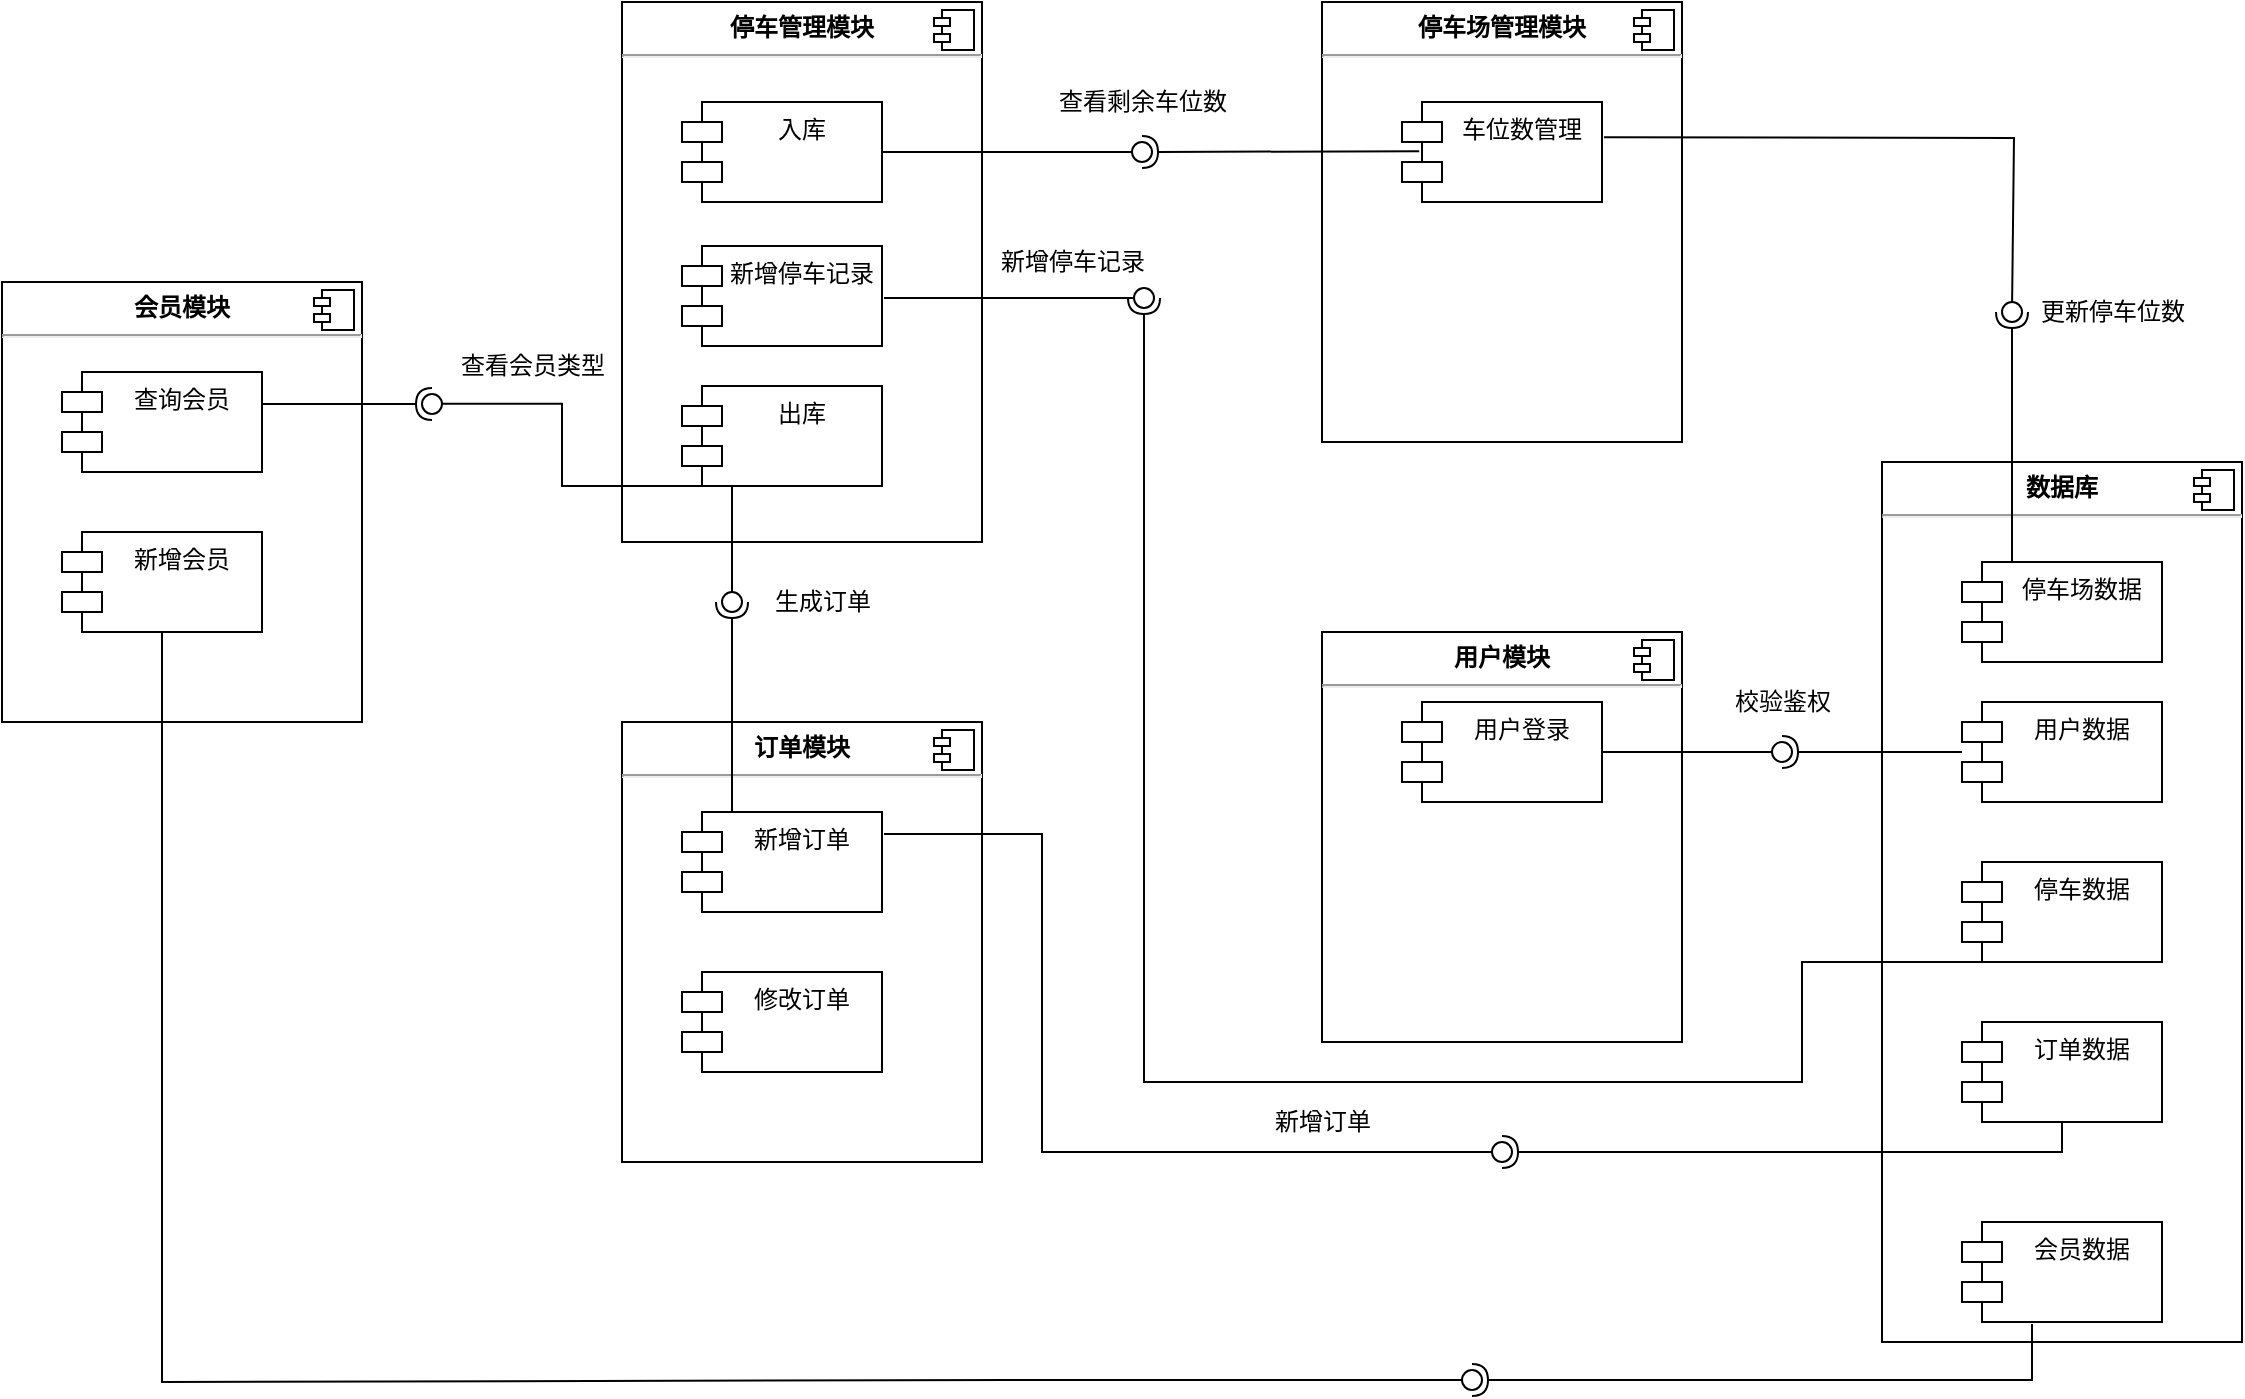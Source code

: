 <mxfile version="13.2.2" type="device"><diagram id="E44P9Gtw0PbwGhS8ptHA" name="第 1 页"><mxGraphModel dx="3538" dy="1044" grid="1" gridSize="10" guides="1" tooltips="1" connect="1" arrows="1" fold="1" page="1" pageScale="1" pageWidth="2000" pageHeight="1000" math="0" shadow="0"><root><mxCell id="0"/><mxCell id="1" parent="0"/><mxCell id="UajNU0ANGorw3RlbXJsz-13" value="&lt;p style=&quot;margin: 0px ; margin-top: 6px ; text-align: center&quot;&gt;&lt;b&gt;停车场管理模块&lt;/b&gt;&lt;/p&gt;&lt;hr&gt;&lt;p style=&quot;margin: 0px ; margin-left: 8px&quot;&gt;&lt;br&gt;&lt;/p&gt;" style="align=left;overflow=fill;html=1;dropTarget=0;" parent="1" vertex="1"><mxGeometry x="490" y="80" width="180" height="220" as="geometry"/></mxCell><mxCell id="UajNU0ANGorw3RlbXJsz-14" value="" style="shape=component;jettyWidth=8;jettyHeight=4;" parent="UajNU0ANGorw3RlbXJsz-13" vertex="1"><mxGeometry x="1" width="20" height="20" relative="1" as="geometry"><mxPoint x="-24" y="4" as="offset"/></mxGeometry></mxCell><mxCell id="UajNU0ANGorw3RlbXJsz-15" value="车位数管理" style="shape=module;align=left;spacingLeft=20;align=center;verticalAlign=top;" parent="1" vertex="1"><mxGeometry x="530" y="130" width="100" height="50" as="geometry"/></mxCell><mxCell id="UajNU0ANGorw3RlbXJsz-2" value="&lt;p style=&quot;margin: 0px ; margin-top: 6px ; text-align: center&quot;&gt;&lt;b&gt;停车管理模块&lt;/b&gt;&lt;/p&gt;&lt;hr&gt;&lt;p style=&quot;margin: 0px ; margin-left: 8px&quot;&gt;&lt;br&gt;&lt;/p&gt;" style="align=left;overflow=fill;html=1;dropTarget=0;" parent="1" vertex="1"><mxGeometry x="140" y="80" width="180" height="270" as="geometry"/></mxCell><mxCell id="UajNU0ANGorw3RlbXJsz-3" value="" style="shape=component;jettyWidth=8;jettyHeight=4;" parent="UajNU0ANGorw3RlbXJsz-2" vertex="1"><mxGeometry x="1" width="20" height="20" relative="1" as="geometry"><mxPoint x="-24" y="4" as="offset"/></mxGeometry></mxCell><mxCell id="UajNU0ANGorw3RlbXJsz-1" value="入库" style="shape=module;align=left;spacingLeft=20;align=center;verticalAlign=top;" parent="1" vertex="1"><mxGeometry x="170" y="130" width="100" height="50" as="geometry"/></mxCell><mxCell id="NkmOws3UhPQdw4rSE7Lo-21" style="edgeStyle=orthogonalEdgeStyle;rounded=0;orthogonalLoop=1;jettySize=auto;html=1;exitX=0.25;exitY=1;exitDx=0;exitDy=0;entryX=0.486;entryY=0.1;entryDx=0;entryDy=0;entryPerimeter=0;startArrow=none;startFill=0;endArrow=none;endFill=0;" edge="1" parent="1" source="UajNU0ANGorw3RlbXJsz-4" target="NkmOws3UhPQdw4rSE7Lo-18"><mxGeometry relative="1" as="geometry"><Array as="points"><mxPoint x="110" y="322"/><mxPoint x="110" y="281"/></Array></mxGeometry></mxCell><mxCell id="UajNU0ANGorw3RlbXJsz-4" value="出库" style="shape=module;align=left;spacingLeft=20;align=center;verticalAlign=top;" parent="1" vertex="1"><mxGeometry x="170" y="272" width="100" height="50" as="geometry"/></mxCell><mxCell id="UajNU0ANGorw3RlbXJsz-6" style="edgeStyle=orthogonalEdgeStyle;rounded=0;orthogonalLoop=1;jettySize=auto;html=1;exitX=0.5;exitY=1;exitDx=0;exitDy=0;" parent="1" source="UajNU0ANGorw3RlbXJsz-2" target="UajNU0ANGorw3RlbXJsz-2" edge="1"><mxGeometry relative="1" as="geometry"/></mxCell><mxCell id="UajNU0ANGorw3RlbXJsz-10" value="" style="rounded=0;orthogonalLoop=1;jettySize=auto;html=1;endArrow=none;endFill=0;" parent="1" source="UajNU0ANGorw3RlbXJsz-1" target="UajNU0ANGorw3RlbXJsz-12" edge="1"><mxGeometry relative="1" as="geometry"><mxPoint x="380" y="155" as="sourcePoint"/></mxGeometry></mxCell><mxCell id="UajNU0ANGorw3RlbXJsz-11" value="" style="rounded=0;orthogonalLoop=1;jettySize=auto;html=1;endArrow=halfCircle;endFill=0;entryX=0.5;entryY=0.5;entryDx=0;entryDy=0;endSize=6;strokeWidth=1;exitX=0.086;exitY=0.492;exitDx=0;exitDy=0;exitPerimeter=0;" parent="1" source="UajNU0ANGorw3RlbXJsz-15" target="UajNU0ANGorw3RlbXJsz-12" edge="1"><mxGeometry relative="1" as="geometry"><mxPoint x="420" y="155" as="sourcePoint"/></mxGeometry></mxCell><mxCell id="UajNU0ANGorw3RlbXJsz-12" value="" style="ellipse;whiteSpace=wrap;html=1;fontFamily=Helvetica;fontSize=12;fontColor=#000000;align=center;strokeColor=#000000;fillColor=#ffffff;points=[];aspect=fixed;resizable=0;" parent="1" vertex="1"><mxGeometry x="395" y="150" width="10" height="10" as="geometry"/></mxCell><mxCell id="UajNU0ANGorw3RlbXJsz-16" value="查看剩余车位数" style="text;html=1;align=center;verticalAlign=middle;resizable=0;points=[];autosize=1;" parent="1" vertex="1"><mxGeometry x="350" y="120" width="100" height="20" as="geometry"/></mxCell><mxCell id="UajNU0ANGorw3RlbXJsz-17" value="&lt;p style=&quot;margin: 0px ; margin-top: 6px ; text-align: center&quot;&gt;&lt;b&gt;用户模块&lt;/b&gt;&lt;/p&gt;&lt;hr&gt;&lt;p style=&quot;margin: 0px ; margin-left: 8px&quot;&gt;&lt;br&gt;&lt;/p&gt;" style="align=left;overflow=fill;html=1;dropTarget=0;" parent="1" vertex="1"><mxGeometry x="490" y="395" width="180" height="205" as="geometry"/></mxCell><mxCell id="UajNU0ANGorw3RlbXJsz-18" value="" style="shape=component;jettyWidth=8;jettyHeight=4;" parent="UajNU0ANGorw3RlbXJsz-17" vertex="1"><mxGeometry x="1" width="20" height="20" relative="1" as="geometry"><mxPoint x="-24" y="4" as="offset"/></mxGeometry></mxCell><mxCell id="UajNU0ANGorw3RlbXJsz-19" value="&lt;p style=&quot;margin: 0px ; margin-top: 6px ; text-align: center&quot;&gt;&lt;b&gt;数据库&lt;/b&gt;&lt;/p&gt;&lt;hr&gt;&lt;p style=&quot;margin: 0px ; margin-left: 8px&quot;&gt;&lt;br&gt;&lt;/p&gt;" style="align=left;overflow=fill;html=1;dropTarget=0;" parent="1" vertex="1"><mxGeometry x="770" y="310" width="180" height="440" as="geometry"/></mxCell><mxCell id="UajNU0ANGorw3RlbXJsz-20" value="" style="shape=component;jettyWidth=8;jettyHeight=4;" parent="UajNU0ANGorw3RlbXJsz-19" vertex="1"><mxGeometry x="1" width="20" height="20" relative="1" as="geometry"><mxPoint x="-24" y="4" as="offset"/></mxGeometry></mxCell><mxCell id="UajNU0ANGorw3RlbXJsz-21" value="用户数据" style="shape=module;align=left;spacingLeft=20;align=center;verticalAlign=top;" parent="1" vertex="1"><mxGeometry x="810" y="430" width="100" height="50" as="geometry"/></mxCell><mxCell id="UajNU0ANGorw3RlbXJsz-22" value="用户登录" style="shape=module;align=left;spacingLeft=20;align=center;verticalAlign=top;" parent="1" vertex="1"><mxGeometry x="530" y="430" width="100" height="50" as="geometry"/></mxCell><mxCell id="UajNU0ANGorw3RlbXJsz-26" value="" style="rounded=0;orthogonalLoop=1;jettySize=auto;html=1;endArrow=none;endFill=0;" parent="1" source="UajNU0ANGorw3RlbXJsz-22" target="UajNU0ANGorw3RlbXJsz-28" edge="1"><mxGeometry relative="1" as="geometry"><mxPoint x="700" y="455" as="sourcePoint"/></mxGeometry></mxCell><mxCell id="UajNU0ANGorw3RlbXJsz-27" value="" style="rounded=0;orthogonalLoop=1;jettySize=auto;html=1;endArrow=halfCircle;endFill=0;entryX=0.5;entryY=0.5;entryDx=0;entryDy=0;endSize=6;strokeWidth=1;" parent="1" source="UajNU0ANGorw3RlbXJsz-21" target="UajNU0ANGorw3RlbXJsz-28" edge="1"><mxGeometry relative="1" as="geometry"><mxPoint x="740" y="455" as="sourcePoint"/></mxGeometry></mxCell><mxCell id="UajNU0ANGorw3RlbXJsz-28" value="" style="ellipse;whiteSpace=wrap;html=1;fontFamily=Helvetica;fontSize=12;fontColor=#000000;align=center;strokeColor=#000000;fillColor=#ffffff;points=[];aspect=fixed;resizable=0;" parent="1" vertex="1"><mxGeometry x="715" y="450" width="10" height="10" as="geometry"/></mxCell><mxCell id="UajNU0ANGorw3RlbXJsz-29" value="校验鉴权" style="text;html=1;align=center;verticalAlign=middle;resizable=0;points=[];autosize=1;" parent="1" vertex="1"><mxGeometry x="690" y="420" width="60" height="20" as="geometry"/></mxCell><mxCell id="UajNU0ANGorw3RlbXJsz-30" value="" style="rounded=0;orthogonalLoop=1;jettySize=auto;html=1;endArrow=none;endFill=0;exitX=1.01;exitY=0.352;exitDx=0;exitDy=0;exitPerimeter=0;" parent="1" source="UajNU0ANGorw3RlbXJsz-15" target="UajNU0ANGorw3RlbXJsz-32" edge="1"><mxGeometry relative="1" as="geometry"><mxPoint x="860" y="160" as="sourcePoint"/><Array as="points"><mxPoint x="836" y="148"/></Array></mxGeometry></mxCell><mxCell id="UajNU0ANGorw3RlbXJsz-31" value="" style="rounded=0;orthogonalLoop=1;jettySize=auto;html=1;endArrow=halfCircle;endFill=0;entryX=0.5;entryY=0.5;entryDx=0;entryDy=0;endSize=6;strokeWidth=1;exitX=0.25;exitY=0;exitDx=0;exitDy=0;" parent="1" source="UajNU0ANGorw3RlbXJsz-35" target="UajNU0ANGorw3RlbXJsz-32" edge="1"><mxGeometry relative="1" as="geometry"><mxPoint x="860" y="320" as="sourcePoint"/></mxGeometry></mxCell><mxCell id="UajNU0ANGorw3RlbXJsz-32" value="" style="ellipse;whiteSpace=wrap;html=1;fontFamily=Helvetica;fontSize=12;fontColor=#000000;align=center;strokeColor=#000000;fillColor=#ffffff;points=[];aspect=fixed;resizable=0;" parent="1" vertex="1"><mxGeometry x="830" y="230" width="10" height="10" as="geometry"/></mxCell><mxCell id="UajNU0ANGorw3RlbXJsz-34" value="更新停车位数" style="text;html=1;align=center;verticalAlign=middle;resizable=0;points=[];autosize=1;" parent="1" vertex="1"><mxGeometry x="840" y="225" width="90" height="20" as="geometry"/></mxCell><mxCell id="UajNU0ANGorw3RlbXJsz-35" value="停车场数据" style="shape=module;align=left;spacingLeft=20;align=center;verticalAlign=top;" parent="1" vertex="1"><mxGeometry x="810" y="360" width="100" height="50" as="geometry"/></mxCell><mxCell id="UajNU0ANGorw3RlbXJsz-36" value="订单数据" style="shape=module;align=left;spacingLeft=20;align=center;verticalAlign=top;" parent="1" vertex="1"><mxGeometry x="810" y="590" width="100" height="50" as="geometry"/></mxCell><mxCell id="UajNU0ANGorw3RlbXJsz-37" value="&lt;p style=&quot;margin: 0px ; margin-top: 6px ; text-align: center&quot;&gt;&lt;b&gt;订单模块&lt;/b&gt;&lt;/p&gt;&lt;hr&gt;&lt;p style=&quot;margin: 0px ; margin-left: 8px&quot;&gt;&lt;br&gt;&lt;/p&gt;" style="align=left;overflow=fill;html=1;dropTarget=0;" parent="1" vertex="1"><mxGeometry x="140" y="440" width="180" height="220" as="geometry"/></mxCell><mxCell id="UajNU0ANGorw3RlbXJsz-38" value="" style="shape=component;jettyWidth=8;jettyHeight=4;" parent="UajNU0ANGorw3RlbXJsz-37" vertex="1"><mxGeometry x="1" width="20" height="20" relative="1" as="geometry"><mxPoint x="-24" y="4" as="offset"/></mxGeometry></mxCell><mxCell id="UajNU0ANGorw3RlbXJsz-39" value="新增订单" style="shape=module;align=left;spacingLeft=20;align=center;verticalAlign=top;" parent="1" vertex="1"><mxGeometry x="170" y="485" width="100" height="50" as="geometry"/></mxCell><mxCell id="UajNU0ANGorw3RlbXJsz-40" value="修改订单" style="shape=module;align=left;spacingLeft=20;align=center;verticalAlign=top;" parent="1" vertex="1"><mxGeometry x="170" y="565" width="100" height="50" as="geometry"/></mxCell><mxCell id="UajNU0ANGorw3RlbXJsz-41" value="" style="rounded=0;orthogonalLoop=1;jettySize=auto;html=1;endArrow=none;endFill=0;exitX=0.25;exitY=1;exitDx=0;exitDy=0;" parent="1" source="UajNU0ANGorw3RlbXJsz-4" target="UajNU0ANGorw3RlbXJsz-43" edge="1"><mxGeometry relative="1" as="geometry"><mxPoint x="185" y="251" as="sourcePoint"/></mxGeometry></mxCell><mxCell id="UajNU0ANGorw3RlbXJsz-42" value="" style="rounded=0;orthogonalLoop=1;jettySize=auto;html=1;endArrow=halfCircle;endFill=0;entryX=0.5;entryY=0.5;entryDx=0;entryDy=0;endSize=6;strokeWidth=1;exitX=0.25;exitY=0;exitDx=0;exitDy=0;" parent="1" source="UajNU0ANGorw3RlbXJsz-39" target="UajNU0ANGorw3RlbXJsz-43" edge="1"><mxGeometry relative="1" as="geometry"><mxPoint x="185" y="441" as="sourcePoint"/></mxGeometry></mxCell><mxCell id="UajNU0ANGorw3RlbXJsz-43" value="" style="ellipse;whiteSpace=wrap;html=1;fontFamily=Helvetica;fontSize=12;fontColor=#000000;align=center;strokeColor=#000000;fillColor=#ffffff;points=[];aspect=fixed;resizable=0;" parent="1" vertex="1"><mxGeometry x="190" y="375" width="10" height="10" as="geometry"/></mxCell><mxCell id="UajNU0ANGorw3RlbXJsz-44" value="生成订单" style="text;html=1;align=center;verticalAlign=middle;resizable=0;points=[];autosize=1;" parent="1" vertex="1"><mxGeometry x="210" y="370" width="60" height="20" as="geometry"/></mxCell><mxCell id="UajNU0ANGorw3RlbXJsz-54" value="" style="rounded=0;orthogonalLoop=1;jettySize=auto;html=1;endArrow=none;endFill=0;" parent="1" target="UajNU0ANGorw3RlbXJsz-56" edge="1"><mxGeometry relative="1" as="geometry"><mxPoint x="271" y="496" as="sourcePoint"/><Array as="points"><mxPoint x="350" y="496"/><mxPoint x="350" y="655"/></Array></mxGeometry></mxCell><mxCell id="UajNU0ANGorw3RlbXJsz-55" value="" style="rounded=0;orthogonalLoop=1;jettySize=auto;html=1;endArrow=halfCircle;endFill=0;entryX=0.5;entryY=0.5;entryDx=0;entryDy=0;endSize=6;strokeWidth=1;exitX=0.5;exitY=1;exitDx=0;exitDy=0;" parent="1" source="UajNU0ANGorw3RlbXJsz-36" target="UajNU0ANGorw3RlbXJsz-56" edge="1"><mxGeometry relative="1" as="geometry"><mxPoint x="460" y="705" as="sourcePoint"/><Array as="points"><mxPoint x="860" y="655"/></Array></mxGeometry></mxCell><mxCell id="UajNU0ANGorw3RlbXJsz-56" value="" style="ellipse;whiteSpace=wrap;html=1;fontFamily=Helvetica;fontSize=12;fontColor=#000000;align=center;strokeColor=#000000;fillColor=#ffffff;points=[];aspect=fixed;resizable=0;" parent="1" vertex="1"><mxGeometry x="575" y="650" width="10" height="10" as="geometry"/></mxCell><mxCell id="UajNU0ANGorw3RlbXJsz-57" value="新增订单" style="text;html=1;align=center;verticalAlign=middle;resizable=0;points=[];autosize=1;" parent="1" vertex="1"><mxGeometry x="460" y="630" width="60" height="20" as="geometry"/></mxCell><mxCell id="NkmOws3UhPQdw4rSE7Lo-1" value="&lt;p style=&quot;margin: 0px ; margin-top: 6px ; text-align: center&quot;&gt;&lt;b&gt;会员模块&lt;/b&gt;&lt;/p&gt;&lt;hr&gt;&lt;p style=&quot;margin: 0px ; margin-left: 8px&quot;&gt;&lt;br&gt;&lt;/p&gt;" style="align=left;overflow=fill;html=1;dropTarget=0;" vertex="1" parent="1"><mxGeometry x="-170" y="220" width="180" height="220" as="geometry"/></mxCell><mxCell id="NkmOws3UhPQdw4rSE7Lo-2" value="" style="shape=component;jettyWidth=8;jettyHeight=4;" vertex="1" parent="NkmOws3UhPQdw4rSE7Lo-1"><mxGeometry x="1" width="20" height="20" relative="1" as="geometry"><mxPoint x="-24" y="4" as="offset"/></mxGeometry></mxCell><mxCell id="NkmOws3UhPQdw4rSE7Lo-3" value="查询会员" style="shape=module;align=left;spacingLeft=20;align=center;verticalAlign=top;" vertex="1" parent="1"><mxGeometry x="-140" y="265" width="100" height="50" as="geometry"/></mxCell><mxCell id="NkmOws3UhPQdw4rSE7Lo-4" value="新增会员" style="shape=module;align=left;spacingLeft=20;align=center;verticalAlign=top;" vertex="1" parent="1"><mxGeometry x="-140" y="345" width="100" height="50" as="geometry"/></mxCell><mxCell id="NkmOws3UhPQdw4rSE7Lo-17" value="" style="rounded=0;orthogonalLoop=1;jettySize=auto;html=1;endArrow=halfCircle;endFill=0;entryX=0.5;entryY=0.5;entryDx=0;entryDy=0;endSize=6;strokeWidth=1;exitX=0.5;exitY=0.5;exitDx=0;exitDy=0;" edge="1" parent="1" source="NkmOws3UhPQdw4rSE7Lo-18"><mxGeometry relative="1" as="geometry"><mxPoint x="-45" y="280.8" as="sourcePoint"/><mxPoint x="45" y="280.8" as="targetPoint"/></mxGeometry></mxCell><mxCell id="NkmOws3UhPQdw4rSE7Lo-18" value="" style="ellipse;whiteSpace=wrap;html=1;fontFamily=Helvetica;fontSize=12;fontColor=#000000;align=center;strokeColor=#000000;fillColor=#ffffff;points=[];aspect=fixed;resizable=0;direction=south;" vertex="1" parent="1"><mxGeometry x="40" y="276" width="10" height="10" as="geometry"/></mxCell><mxCell id="NkmOws3UhPQdw4rSE7Lo-20" value="" style="rounded=0;orthogonalLoop=1;jettySize=auto;html=1;endArrow=halfCircle;endFill=0;entryX=0.5;entryY=0.5;entryDx=0;entryDy=0;endSize=6;strokeWidth=1;" edge="1" parent="1" target="NkmOws3UhPQdw4rSE7Lo-18"><mxGeometry relative="1" as="geometry"><mxPoint x="-40" y="281" as="sourcePoint"/><mxPoint x="45" y="280.8" as="targetPoint"/></mxGeometry></mxCell><mxCell id="NkmOws3UhPQdw4rSE7Lo-22" value="查看会员类型" style="text;html=1;align=center;verticalAlign=middle;resizable=0;points=[];autosize=1;" vertex="1" parent="1"><mxGeometry x="50" y="252" width="90" height="20" as="geometry"/></mxCell><mxCell id="NkmOws3UhPQdw4rSE7Lo-23" value="停车数据" style="shape=module;align=left;spacingLeft=20;align=center;verticalAlign=top;" vertex="1" parent="1"><mxGeometry x="810" y="510" width="100" height="50" as="geometry"/></mxCell><mxCell id="NkmOws3UhPQdw4rSE7Lo-26" value="会员数据" style="shape=module;align=left;spacingLeft=20;align=center;verticalAlign=top;" vertex="1" parent="1"><mxGeometry x="810" y="690" width="100" height="50" as="geometry"/></mxCell><mxCell id="NkmOws3UhPQdw4rSE7Lo-29" value="" style="rounded=0;orthogonalLoop=1;jettySize=auto;html=1;endArrow=none;endFill=0;exitX=0.5;exitY=1;exitDx=0;exitDy=0;" edge="1" parent="1" target="NkmOws3UhPQdw4rSE7Lo-31" source="NkmOws3UhPQdw4rSE7Lo-4"><mxGeometry relative="1" as="geometry"><mxPoint x="255.9" y="564.5" as="sourcePoint"/><Array as="points"><mxPoint x="-90" y="770"/><mxPoint x="335" y="769"/></Array></mxGeometry></mxCell><mxCell id="NkmOws3UhPQdw4rSE7Lo-30" value="" style="rounded=0;orthogonalLoop=1;jettySize=auto;html=1;endArrow=halfCircle;endFill=0;entryX=0.5;entryY=0.5;entryDx=0;entryDy=0;endSize=6;strokeWidth=1;" edge="1" parent="1" target="NkmOws3UhPQdw4rSE7Lo-31"><mxGeometry relative="1" as="geometry"><mxPoint x="845" y="741" as="sourcePoint"/><Array as="points"><mxPoint x="845" y="769"/></Array></mxGeometry></mxCell><mxCell id="NkmOws3UhPQdw4rSE7Lo-31" value="" style="ellipse;whiteSpace=wrap;html=1;fontFamily=Helvetica;fontSize=12;fontColor=#000000;align=center;strokeColor=#000000;fillColor=#ffffff;points=[];aspect=fixed;resizable=0;" vertex="1" parent="1"><mxGeometry x="560" y="764" width="10" height="10" as="geometry"/></mxCell><mxCell id="NkmOws3UhPQdw4rSE7Lo-32" value="新增停车记录" style="shape=module;align=left;spacingLeft=20;align=center;verticalAlign=top;" vertex="1" parent="1"><mxGeometry x="170" y="202" width="100" height="50" as="geometry"/></mxCell><mxCell id="NkmOws3UhPQdw4rSE7Lo-33" value="" style="rounded=0;orthogonalLoop=1;jettySize=auto;html=1;endArrow=none;endFill=0;" edge="1" parent="1" target="NkmOws3UhPQdw4rSE7Lo-35"><mxGeometry relative="1" as="geometry"><mxPoint x="271" y="228" as="sourcePoint"/></mxGeometry></mxCell><mxCell id="NkmOws3UhPQdw4rSE7Lo-34" value="" style="rounded=0;orthogonalLoop=1;jettySize=auto;html=1;endArrow=halfCircle;endFill=0;entryX=0.5;entryY=0.5;entryDx=0;entryDy=0;endSize=6;strokeWidth=1;exitX=0;exitY=1;exitDx=10;exitDy=0;exitPerimeter=0;edgeStyle=orthogonalEdgeStyle;" edge="1" parent="1" target="NkmOws3UhPQdw4rSE7Lo-35" source="NkmOws3UhPQdw4rSE7Lo-23"><mxGeometry relative="1" as="geometry"><mxPoint x="401" y="470" as="sourcePoint"/><Array as="points"><mxPoint x="730" y="560"/><mxPoint x="730" y="620"/><mxPoint x="401" y="620"/></Array></mxGeometry></mxCell><mxCell id="NkmOws3UhPQdw4rSE7Lo-35" value="" style="ellipse;whiteSpace=wrap;html=1;fontFamily=Helvetica;fontSize=12;fontColor=#000000;align=center;strokeColor=#000000;fillColor=#ffffff;points=[];aspect=fixed;resizable=0;" vertex="1" parent="1"><mxGeometry x="396" y="223" width="10" height="10" as="geometry"/></mxCell><mxCell id="NkmOws3UhPQdw4rSE7Lo-36" value="新增停车记录" style="text;html=1;align=center;verticalAlign=middle;resizable=0;points=[];autosize=1;" vertex="1" parent="1"><mxGeometry x="320" y="200" width="90" height="20" as="geometry"/></mxCell></root></mxGraphModel></diagram></mxfile>